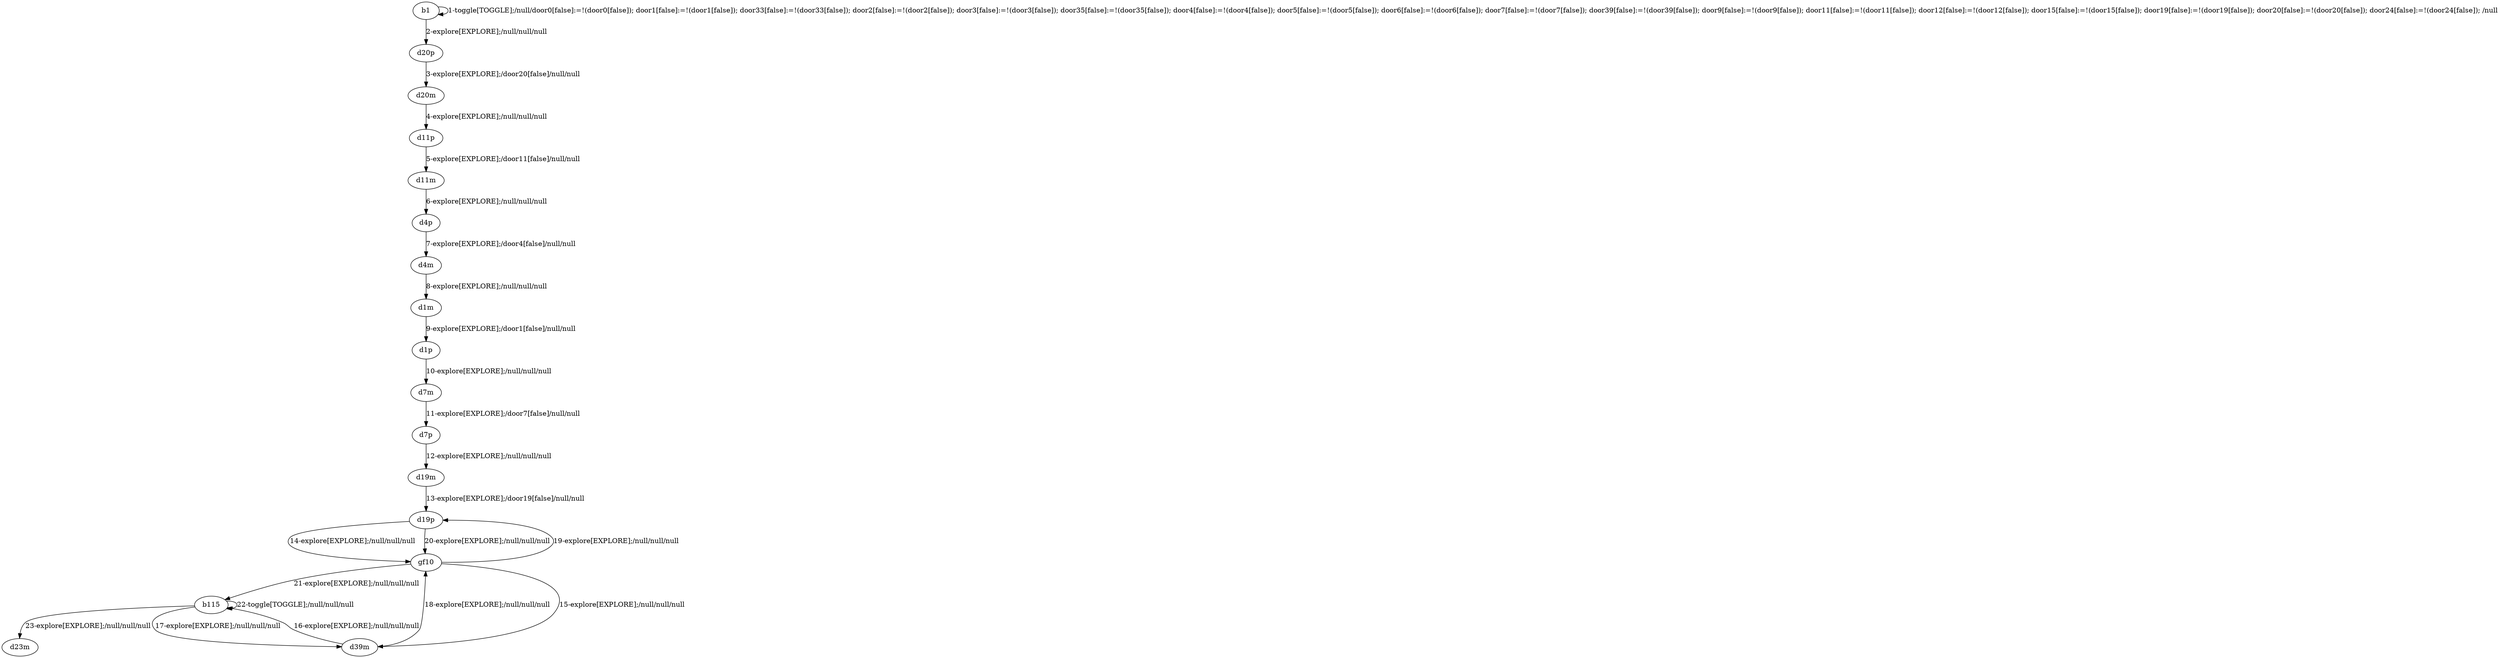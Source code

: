 # Total number of goals covered by this test: 1
# b115 --> d39m

digraph g {
"b1" -> "b1" [label = "1-toggle[TOGGLE];/null/door0[false]:=!(door0[false]); door1[false]:=!(door1[false]); door33[false]:=!(door33[false]); door2[false]:=!(door2[false]); door3[false]:=!(door3[false]); door35[false]:=!(door35[false]); door4[false]:=!(door4[false]); door5[false]:=!(door5[false]); door6[false]:=!(door6[false]); door7[false]:=!(door7[false]); door39[false]:=!(door39[false]); door9[false]:=!(door9[false]); door11[false]:=!(door11[false]); door12[false]:=!(door12[false]); door15[false]:=!(door15[false]); door19[false]:=!(door19[false]); door20[false]:=!(door20[false]); door24[false]:=!(door24[false]); /null"];
"b1" -> "d20p" [label = "2-explore[EXPLORE];/null/null/null"];
"d20p" -> "d20m" [label = "3-explore[EXPLORE];/door20[false]/null/null"];
"d20m" -> "d11p" [label = "4-explore[EXPLORE];/null/null/null"];
"d11p" -> "d11m" [label = "5-explore[EXPLORE];/door11[false]/null/null"];
"d11m" -> "d4p" [label = "6-explore[EXPLORE];/null/null/null"];
"d4p" -> "d4m" [label = "7-explore[EXPLORE];/door4[false]/null/null"];
"d4m" -> "d1m" [label = "8-explore[EXPLORE];/null/null/null"];
"d1m" -> "d1p" [label = "9-explore[EXPLORE];/door1[false]/null/null"];
"d1p" -> "d7m" [label = "10-explore[EXPLORE];/null/null/null"];
"d7m" -> "d7p" [label = "11-explore[EXPLORE];/door7[false]/null/null"];
"d7p" -> "d19m" [label = "12-explore[EXPLORE];/null/null/null"];
"d19m" -> "d19p" [label = "13-explore[EXPLORE];/door19[false]/null/null"];
"d19p" -> "gf10" [label = "14-explore[EXPLORE];/null/null/null"];
"gf10" -> "d39m" [label = "15-explore[EXPLORE];/null/null/null"];
"d39m" -> "b115" [label = "16-explore[EXPLORE];/null/null/null"];
"b115" -> "d39m" [label = "17-explore[EXPLORE];/null/null/null"];
"d39m" -> "gf10" [label = "18-explore[EXPLORE];/null/null/null"];
"gf10" -> "d19p" [label = "19-explore[EXPLORE];/null/null/null"];
"d19p" -> "gf10" [label = "20-explore[EXPLORE];/null/null/null"];
"gf10" -> "b115" [label = "21-explore[EXPLORE];/null/null/null"];
"b115" -> "b115" [label = "22-toggle[TOGGLE];/null/null/null"];
"b115" -> "d23m" [label = "23-explore[EXPLORE];/null/null/null"];
}